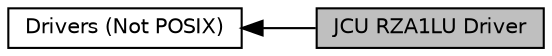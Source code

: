 digraph "JCU RZA1LU Driver"
{
  edge [fontname="Helvetica",fontsize="10",labelfontname="Helvetica",labelfontsize="10"];
  node [fontname="Helvetica",fontsize="10",shape=box];
  rankdir=LR;
  Node2 [label="Drivers (Not POSIX)",height=0.2,width=0.4,color="black", fillcolor="white", style="filled",URL="$d7/def/group__R__SW__PKG__93__NONOS__DRIVERS.html",tooltip="Drivers."];
  Node1 [label="JCU RZA1LU Driver",height=0.2,width=0.4,color="black", fillcolor="grey75", style="filled", fontcolor="black",tooltip=" "];
  Node2->Node1 [shape=plaintext, dir="back", style="solid"];
}
